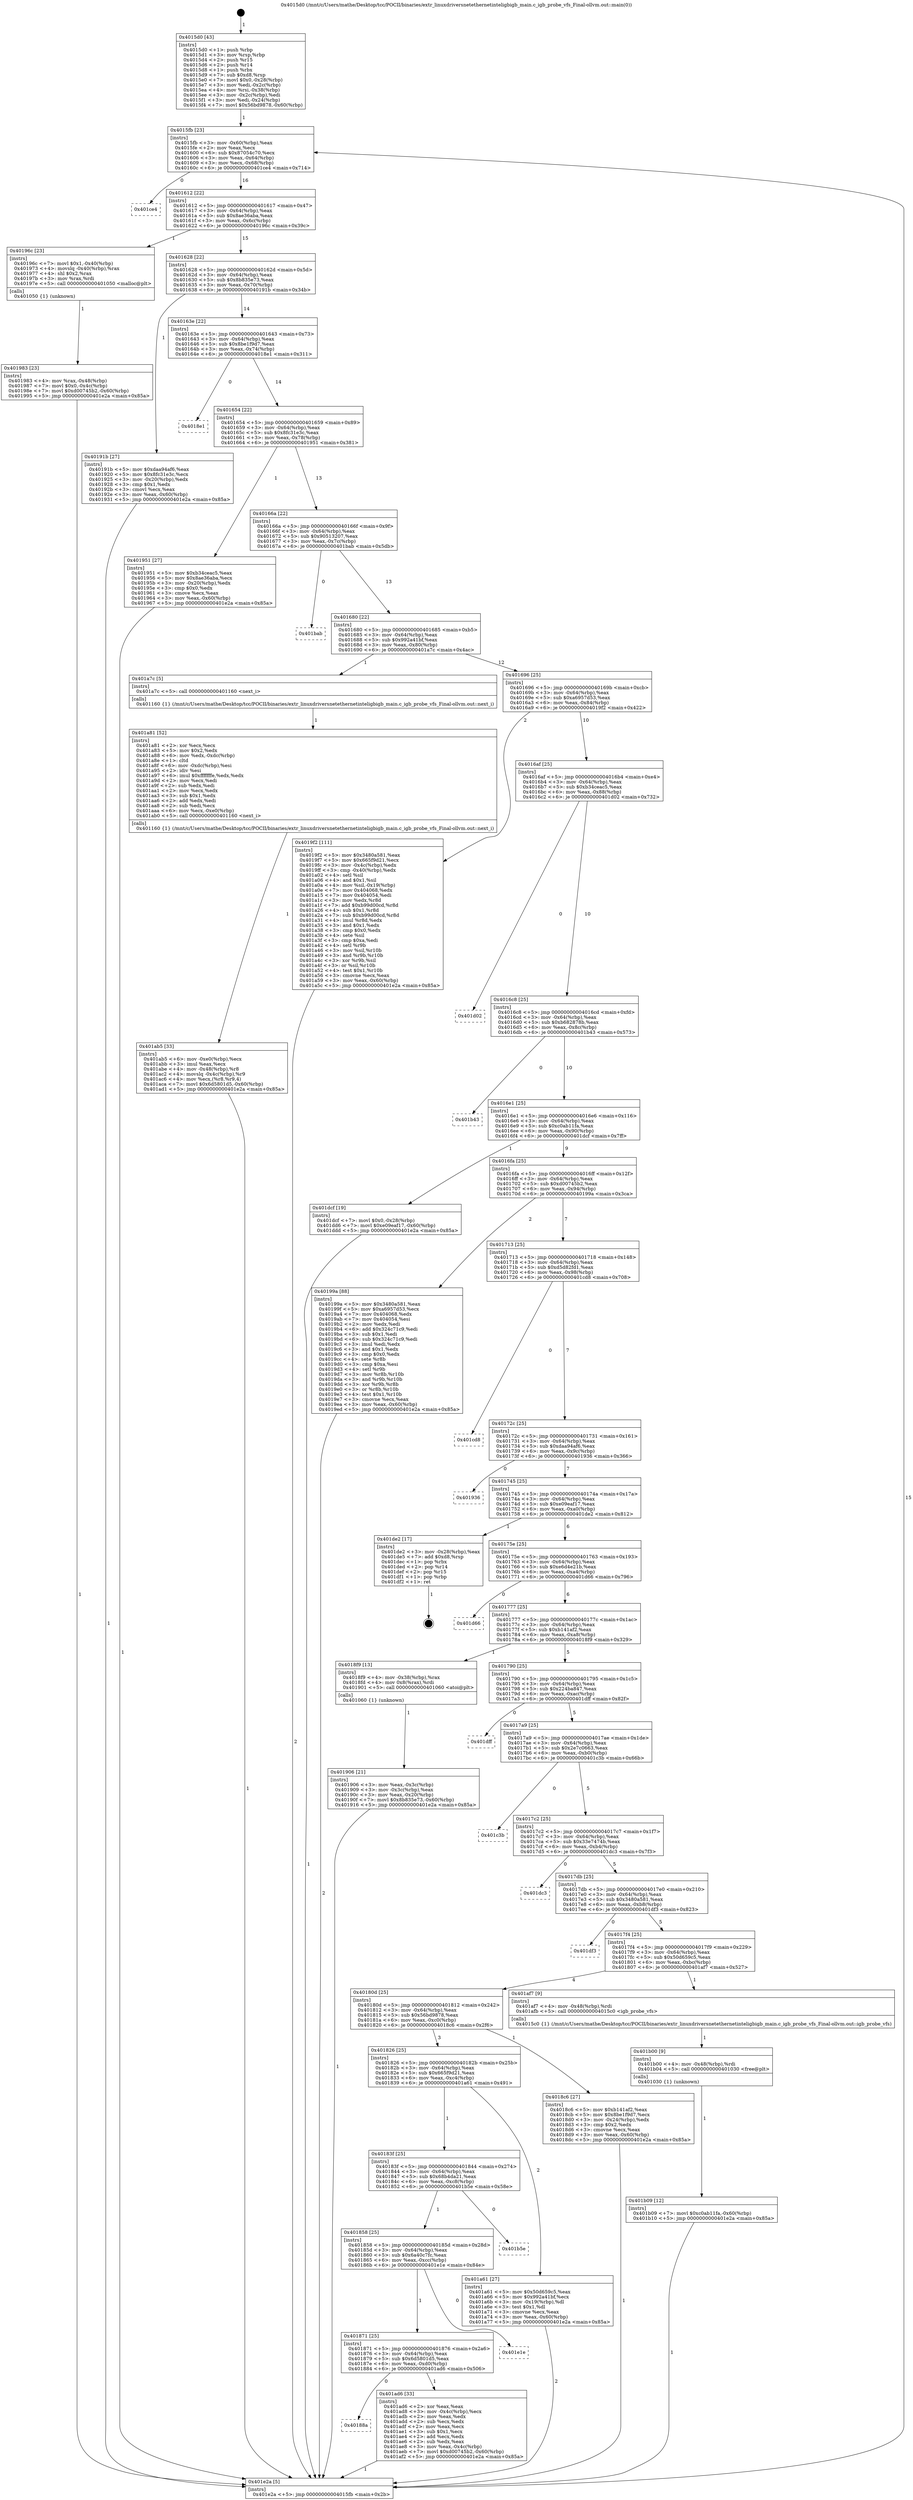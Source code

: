 digraph "0x4015d0" {
  label = "0x4015d0 (/mnt/c/Users/mathe/Desktop/tcc/POCII/binaries/extr_linuxdriversnetethernetinteligbigb_main.c_igb_probe_vfs_Final-ollvm.out::main(0))"
  labelloc = "t"
  node[shape=record]

  Entry [label="",width=0.3,height=0.3,shape=circle,fillcolor=black,style=filled]
  "0x4015fb" [label="{
     0x4015fb [23]\l
     | [instrs]\l
     &nbsp;&nbsp;0x4015fb \<+3\>: mov -0x60(%rbp),%eax\l
     &nbsp;&nbsp;0x4015fe \<+2\>: mov %eax,%ecx\l
     &nbsp;&nbsp;0x401600 \<+6\>: sub $0x87054c70,%ecx\l
     &nbsp;&nbsp;0x401606 \<+3\>: mov %eax,-0x64(%rbp)\l
     &nbsp;&nbsp;0x401609 \<+3\>: mov %ecx,-0x68(%rbp)\l
     &nbsp;&nbsp;0x40160c \<+6\>: je 0000000000401ce4 \<main+0x714\>\l
  }"]
  "0x401ce4" [label="{
     0x401ce4\l
  }", style=dashed]
  "0x401612" [label="{
     0x401612 [22]\l
     | [instrs]\l
     &nbsp;&nbsp;0x401612 \<+5\>: jmp 0000000000401617 \<main+0x47\>\l
     &nbsp;&nbsp;0x401617 \<+3\>: mov -0x64(%rbp),%eax\l
     &nbsp;&nbsp;0x40161a \<+5\>: sub $0x8ae36aba,%eax\l
     &nbsp;&nbsp;0x40161f \<+3\>: mov %eax,-0x6c(%rbp)\l
     &nbsp;&nbsp;0x401622 \<+6\>: je 000000000040196c \<main+0x39c\>\l
  }"]
  Exit [label="",width=0.3,height=0.3,shape=circle,fillcolor=black,style=filled,peripheries=2]
  "0x40196c" [label="{
     0x40196c [23]\l
     | [instrs]\l
     &nbsp;&nbsp;0x40196c \<+7\>: movl $0x1,-0x40(%rbp)\l
     &nbsp;&nbsp;0x401973 \<+4\>: movslq -0x40(%rbp),%rax\l
     &nbsp;&nbsp;0x401977 \<+4\>: shl $0x2,%rax\l
     &nbsp;&nbsp;0x40197b \<+3\>: mov %rax,%rdi\l
     &nbsp;&nbsp;0x40197e \<+5\>: call 0000000000401050 \<malloc@plt\>\l
     | [calls]\l
     &nbsp;&nbsp;0x401050 \{1\} (unknown)\l
  }"]
  "0x401628" [label="{
     0x401628 [22]\l
     | [instrs]\l
     &nbsp;&nbsp;0x401628 \<+5\>: jmp 000000000040162d \<main+0x5d\>\l
     &nbsp;&nbsp;0x40162d \<+3\>: mov -0x64(%rbp),%eax\l
     &nbsp;&nbsp;0x401630 \<+5\>: sub $0x8b835e73,%eax\l
     &nbsp;&nbsp;0x401635 \<+3\>: mov %eax,-0x70(%rbp)\l
     &nbsp;&nbsp;0x401638 \<+6\>: je 000000000040191b \<main+0x34b\>\l
  }"]
  "0x401b09" [label="{
     0x401b09 [12]\l
     | [instrs]\l
     &nbsp;&nbsp;0x401b09 \<+7\>: movl $0xc0ab11fa,-0x60(%rbp)\l
     &nbsp;&nbsp;0x401b10 \<+5\>: jmp 0000000000401e2a \<main+0x85a\>\l
  }"]
  "0x40191b" [label="{
     0x40191b [27]\l
     | [instrs]\l
     &nbsp;&nbsp;0x40191b \<+5\>: mov $0xdaa94af6,%eax\l
     &nbsp;&nbsp;0x401920 \<+5\>: mov $0x8fc31e3c,%ecx\l
     &nbsp;&nbsp;0x401925 \<+3\>: mov -0x20(%rbp),%edx\l
     &nbsp;&nbsp;0x401928 \<+3\>: cmp $0x1,%edx\l
     &nbsp;&nbsp;0x40192b \<+3\>: cmovl %ecx,%eax\l
     &nbsp;&nbsp;0x40192e \<+3\>: mov %eax,-0x60(%rbp)\l
     &nbsp;&nbsp;0x401931 \<+5\>: jmp 0000000000401e2a \<main+0x85a\>\l
  }"]
  "0x40163e" [label="{
     0x40163e [22]\l
     | [instrs]\l
     &nbsp;&nbsp;0x40163e \<+5\>: jmp 0000000000401643 \<main+0x73\>\l
     &nbsp;&nbsp;0x401643 \<+3\>: mov -0x64(%rbp),%eax\l
     &nbsp;&nbsp;0x401646 \<+5\>: sub $0x8be1f9d7,%eax\l
     &nbsp;&nbsp;0x40164b \<+3\>: mov %eax,-0x74(%rbp)\l
     &nbsp;&nbsp;0x40164e \<+6\>: je 00000000004018e1 \<main+0x311\>\l
  }"]
  "0x401b00" [label="{
     0x401b00 [9]\l
     | [instrs]\l
     &nbsp;&nbsp;0x401b00 \<+4\>: mov -0x48(%rbp),%rdi\l
     &nbsp;&nbsp;0x401b04 \<+5\>: call 0000000000401030 \<free@plt\>\l
     | [calls]\l
     &nbsp;&nbsp;0x401030 \{1\} (unknown)\l
  }"]
  "0x4018e1" [label="{
     0x4018e1\l
  }", style=dashed]
  "0x401654" [label="{
     0x401654 [22]\l
     | [instrs]\l
     &nbsp;&nbsp;0x401654 \<+5\>: jmp 0000000000401659 \<main+0x89\>\l
     &nbsp;&nbsp;0x401659 \<+3\>: mov -0x64(%rbp),%eax\l
     &nbsp;&nbsp;0x40165c \<+5\>: sub $0x8fc31e3c,%eax\l
     &nbsp;&nbsp;0x401661 \<+3\>: mov %eax,-0x78(%rbp)\l
     &nbsp;&nbsp;0x401664 \<+6\>: je 0000000000401951 \<main+0x381\>\l
  }"]
  "0x40188a" [label="{
     0x40188a\l
  }", style=dashed]
  "0x401951" [label="{
     0x401951 [27]\l
     | [instrs]\l
     &nbsp;&nbsp;0x401951 \<+5\>: mov $0xb34ceac5,%eax\l
     &nbsp;&nbsp;0x401956 \<+5\>: mov $0x8ae36aba,%ecx\l
     &nbsp;&nbsp;0x40195b \<+3\>: mov -0x20(%rbp),%edx\l
     &nbsp;&nbsp;0x40195e \<+3\>: cmp $0x0,%edx\l
     &nbsp;&nbsp;0x401961 \<+3\>: cmove %ecx,%eax\l
     &nbsp;&nbsp;0x401964 \<+3\>: mov %eax,-0x60(%rbp)\l
     &nbsp;&nbsp;0x401967 \<+5\>: jmp 0000000000401e2a \<main+0x85a\>\l
  }"]
  "0x40166a" [label="{
     0x40166a [22]\l
     | [instrs]\l
     &nbsp;&nbsp;0x40166a \<+5\>: jmp 000000000040166f \<main+0x9f\>\l
     &nbsp;&nbsp;0x40166f \<+3\>: mov -0x64(%rbp),%eax\l
     &nbsp;&nbsp;0x401672 \<+5\>: sub $0x90513207,%eax\l
     &nbsp;&nbsp;0x401677 \<+3\>: mov %eax,-0x7c(%rbp)\l
     &nbsp;&nbsp;0x40167a \<+6\>: je 0000000000401bab \<main+0x5db\>\l
  }"]
  "0x401ad6" [label="{
     0x401ad6 [33]\l
     | [instrs]\l
     &nbsp;&nbsp;0x401ad6 \<+2\>: xor %eax,%eax\l
     &nbsp;&nbsp;0x401ad8 \<+3\>: mov -0x4c(%rbp),%ecx\l
     &nbsp;&nbsp;0x401adb \<+2\>: mov %eax,%edx\l
     &nbsp;&nbsp;0x401add \<+2\>: sub %ecx,%edx\l
     &nbsp;&nbsp;0x401adf \<+2\>: mov %eax,%ecx\l
     &nbsp;&nbsp;0x401ae1 \<+3\>: sub $0x1,%ecx\l
     &nbsp;&nbsp;0x401ae4 \<+2\>: add %ecx,%edx\l
     &nbsp;&nbsp;0x401ae6 \<+2\>: sub %edx,%eax\l
     &nbsp;&nbsp;0x401ae8 \<+3\>: mov %eax,-0x4c(%rbp)\l
     &nbsp;&nbsp;0x401aeb \<+7\>: movl $0xd00745b2,-0x60(%rbp)\l
     &nbsp;&nbsp;0x401af2 \<+5\>: jmp 0000000000401e2a \<main+0x85a\>\l
  }"]
  "0x401bab" [label="{
     0x401bab\l
  }", style=dashed]
  "0x401680" [label="{
     0x401680 [22]\l
     | [instrs]\l
     &nbsp;&nbsp;0x401680 \<+5\>: jmp 0000000000401685 \<main+0xb5\>\l
     &nbsp;&nbsp;0x401685 \<+3\>: mov -0x64(%rbp),%eax\l
     &nbsp;&nbsp;0x401688 \<+5\>: sub $0x992a41bf,%eax\l
     &nbsp;&nbsp;0x40168d \<+3\>: mov %eax,-0x80(%rbp)\l
     &nbsp;&nbsp;0x401690 \<+6\>: je 0000000000401a7c \<main+0x4ac\>\l
  }"]
  "0x401871" [label="{
     0x401871 [25]\l
     | [instrs]\l
     &nbsp;&nbsp;0x401871 \<+5\>: jmp 0000000000401876 \<main+0x2a6\>\l
     &nbsp;&nbsp;0x401876 \<+3\>: mov -0x64(%rbp),%eax\l
     &nbsp;&nbsp;0x401879 \<+5\>: sub $0x6d5801d5,%eax\l
     &nbsp;&nbsp;0x40187e \<+6\>: mov %eax,-0xd0(%rbp)\l
     &nbsp;&nbsp;0x401884 \<+6\>: je 0000000000401ad6 \<main+0x506\>\l
  }"]
  "0x401a7c" [label="{
     0x401a7c [5]\l
     | [instrs]\l
     &nbsp;&nbsp;0x401a7c \<+5\>: call 0000000000401160 \<next_i\>\l
     | [calls]\l
     &nbsp;&nbsp;0x401160 \{1\} (/mnt/c/Users/mathe/Desktop/tcc/POCII/binaries/extr_linuxdriversnetethernetinteligbigb_main.c_igb_probe_vfs_Final-ollvm.out::next_i)\l
  }"]
  "0x401696" [label="{
     0x401696 [25]\l
     | [instrs]\l
     &nbsp;&nbsp;0x401696 \<+5\>: jmp 000000000040169b \<main+0xcb\>\l
     &nbsp;&nbsp;0x40169b \<+3\>: mov -0x64(%rbp),%eax\l
     &nbsp;&nbsp;0x40169e \<+5\>: sub $0xa6957d53,%eax\l
     &nbsp;&nbsp;0x4016a3 \<+6\>: mov %eax,-0x84(%rbp)\l
     &nbsp;&nbsp;0x4016a9 \<+6\>: je 00000000004019f2 \<main+0x422\>\l
  }"]
  "0x401e1e" [label="{
     0x401e1e\l
  }", style=dashed]
  "0x4019f2" [label="{
     0x4019f2 [111]\l
     | [instrs]\l
     &nbsp;&nbsp;0x4019f2 \<+5\>: mov $0x3480a581,%eax\l
     &nbsp;&nbsp;0x4019f7 \<+5\>: mov $0x665f9d21,%ecx\l
     &nbsp;&nbsp;0x4019fc \<+3\>: mov -0x4c(%rbp),%edx\l
     &nbsp;&nbsp;0x4019ff \<+3\>: cmp -0x40(%rbp),%edx\l
     &nbsp;&nbsp;0x401a02 \<+4\>: setl %sil\l
     &nbsp;&nbsp;0x401a06 \<+4\>: and $0x1,%sil\l
     &nbsp;&nbsp;0x401a0a \<+4\>: mov %sil,-0x19(%rbp)\l
     &nbsp;&nbsp;0x401a0e \<+7\>: mov 0x404068,%edx\l
     &nbsp;&nbsp;0x401a15 \<+7\>: mov 0x404054,%edi\l
     &nbsp;&nbsp;0x401a1c \<+3\>: mov %edx,%r8d\l
     &nbsp;&nbsp;0x401a1f \<+7\>: add $0xb99d00cd,%r8d\l
     &nbsp;&nbsp;0x401a26 \<+4\>: sub $0x1,%r8d\l
     &nbsp;&nbsp;0x401a2a \<+7\>: sub $0xb99d00cd,%r8d\l
     &nbsp;&nbsp;0x401a31 \<+4\>: imul %r8d,%edx\l
     &nbsp;&nbsp;0x401a35 \<+3\>: and $0x1,%edx\l
     &nbsp;&nbsp;0x401a38 \<+3\>: cmp $0x0,%edx\l
     &nbsp;&nbsp;0x401a3b \<+4\>: sete %sil\l
     &nbsp;&nbsp;0x401a3f \<+3\>: cmp $0xa,%edi\l
     &nbsp;&nbsp;0x401a42 \<+4\>: setl %r9b\l
     &nbsp;&nbsp;0x401a46 \<+3\>: mov %sil,%r10b\l
     &nbsp;&nbsp;0x401a49 \<+3\>: and %r9b,%r10b\l
     &nbsp;&nbsp;0x401a4c \<+3\>: xor %r9b,%sil\l
     &nbsp;&nbsp;0x401a4f \<+3\>: or %sil,%r10b\l
     &nbsp;&nbsp;0x401a52 \<+4\>: test $0x1,%r10b\l
     &nbsp;&nbsp;0x401a56 \<+3\>: cmovne %ecx,%eax\l
     &nbsp;&nbsp;0x401a59 \<+3\>: mov %eax,-0x60(%rbp)\l
     &nbsp;&nbsp;0x401a5c \<+5\>: jmp 0000000000401e2a \<main+0x85a\>\l
  }"]
  "0x4016af" [label="{
     0x4016af [25]\l
     | [instrs]\l
     &nbsp;&nbsp;0x4016af \<+5\>: jmp 00000000004016b4 \<main+0xe4\>\l
     &nbsp;&nbsp;0x4016b4 \<+3\>: mov -0x64(%rbp),%eax\l
     &nbsp;&nbsp;0x4016b7 \<+5\>: sub $0xb34ceac5,%eax\l
     &nbsp;&nbsp;0x4016bc \<+6\>: mov %eax,-0x88(%rbp)\l
     &nbsp;&nbsp;0x4016c2 \<+6\>: je 0000000000401d02 \<main+0x732\>\l
  }"]
  "0x401858" [label="{
     0x401858 [25]\l
     | [instrs]\l
     &nbsp;&nbsp;0x401858 \<+5\>: jmp 000000000040185d \<main+0x28d\>\l
     &nbsp;&nbsp;0x40185d \<+3\>: mov -0x64(%rbp),%eax\l
     &nbsp;&nbsp;0x401860 \<+5\>: sub $0x6a40c7fc,%eax\l
     &nbsp;&nbsp;0x401865 \<+6\>: mov %eax,-0xcc(%rbp)\l
     &nbsp;&nbsp;0x40186b \<+6\>: je 0000000000401e1e \<main+0x84e\>\l
  }"]
  "0x401d02" [label="{
     0x401d02\l
  }", style=dashed]
  "0x4016c8" [label="{
     0x4016c8 [25]\l
     | [instrs]\l
     &nbsp;&nbsp;0x4016c8 \<+5\>: jmp 00000000004016cd \<main+0xfd\>\l
     &nbsp;&nbsp;0x4016cd \<+3\>: mov -0x64(%rbp),%eax\l
     &nbsp;&nbsp;0x4016d0 \<+5\>: sub $0xb682878b,%eax\l
     &nbsp;&nbsp;0x4016d5 \<+6\>: mov %eax,-0x8c(%rbp)\l
     &nbsp;&nbsp;0x4016db \<+6\>: je 0000000000401b43 \<main+0x573\>\l
  }"]
  "0x401b5e" [label="{
     0x401b5e\l
  }", style=dashed]
  "0x401b43" [label="{
     0x401b43\l
  }", style=dashed]
  "0x4016e1" [label="{
     0x4016e1 [25]\l
     | [instrs]\l
     &nbsp;&nbsp;0x4016e1 \<+5\>: jmp 00000000004016e6 \<main+0x116\>\l
     &nbsp;&nbsp;0x4016e6 \<+3\>: mov -0x64(%rbp),%eax\l
     &nbsp;&nbsp;0x4016e9 \<+5\>: sub $0xc0ab11fa,%eax\l
     &nbsp;&nbsp;0x4016ee \<+6\>: mov %eax,-0x90(%rbp)\l
     &nbsp;&nbsp;0x4016f4 \<+6\>: je 0000000000401dcf \<main+0x7ff\>\l
  }"]
  "0x401ab5" [label="{
     0x401ab5 [33]\l
     | [instrs]\l
     &nbsp;&nbsp;0x401ab5 \<+6\>: mov -0xe0(%rbp),%ecx\l
     &nbsp;&nbsp;0x401abb \<+3\>: imul %eax,%ecx\l
     &nbsp;&nbsp;0x401abe \<+4\>: mov -0x48(%rbp),%r8\l
     &nbsp;&nbsp;0x401ac2 \<+4\>: movslq -0x4c(%rbp),%r9\l
     &nbsp;&nbsp;0x401ac6 \<+4\>: mov %ecx,(%r8,%r9,4)\l
     &nbsp;&nbsp;0x401aca \<+7\>: movl $0x6d5801d5,-0x60(%rbp)\l
     &nbsp;&nbsp;0x401ad1 \<+5\>: jmp 0000000000401e2a \<main+0x85a\>\l
  }"]
  "0x401dcf" [label="{
     0x401dcf [19]\l
     | [instrs]\l
     &nbsp;&nbsp;0x401dcf \<+7\>: movl $0x0,-0x28(%rbp)\l
     &nbsp;&nbsp;0x401dd6 \<+7\>: movl $0xe09eaf17,-0x60(%rbp)\l
     &nbsp;&nbsp;0x401ddd \<+5\>: jmp 0000000000401e2a \<main+0x85a\>\l
  }"]
  "0x4016fa" [label="{
     0x4016fa [25]\l
     | [instrs]\l
     &nbsp;&nbsp;0x4016fa \<+5\>: jmp 00000000004016ff \<main+0x12f\>\l
     &nbsp;&nbsp;0x4016ff \<+3\>: mov -0x64(%rbp),%eax\l
     &nbsp;&nbsp;0x401702 \<+5\>: sub $0xd00745b2,%eax\l
     &nbsp;&nbsp;0x401707 \<+6\>: mov %eax,-0x94(%rbp)\l
     &nbsp;&nbsp;0x40170d \<+6\>: je 000000000040199a \<main+0x3ca\>\l
  }"]
  "0x401a81" [label="{
     0x401a81 [52]\l
     | [instrs]\l
     &nbsp;&nbsp;0x401a81 \<+2\>: xor %ecx,%ecx\l
     &nbsp;&nbsp;0x401a83 \<+5\>: mov $0x2,%edx\l
     &nbsp;&nbsp;0x401a88 \<+6\>: mov %edx,-0xdc(%rbp)\l
     &nbsp;&nbsp;0x401a8e \<+1\>: cltd\l
     &nbsp;&nbsp;0x401a8f \<+6\>: mov -0xdc(%rbp),%esi\l
     &nbsp;&nbsp;0x401a95 \<+2\>: idiv %esi\l
     &nbsp;&nbsp;0x401a97 \<+6\>: imul $0xfffffffe,%edx,%edx\l
     &nbsp;&nbsp;0x401a9d \<+2\>: mov %ecx,%edi\l
     &nbsp;&nbsp;0x401a9f \<+2\>: sub %edx,%edi\l
     &nbsp;&nbsp;0x401aa1 \<+2\>: mov %ecx,%edx\l
     &nbsp;&nbsp;0x401aa3 \<+3\>: sub $0x1,%edx\l
     &nbsp;&nbsp;0x401aa6 \<+2\>: add %edx,%edi\l
     &nbsp;&nbsp;0x401aa8 \<+2\>: sub %edi,%ecx\l
     &nbsp;&nbsp;0x401aaa \<+6\>: mov %ecx,-0xe0(%rbp)\l
     &nbsp;&nbsp;0x401ab0 \<+5\>: call 0000000000401160 \<next_i\>\l
     | [calls]\l
     &nbsp;&nbsp;0x401160 \{1\} (/mnt/c/Users/mathe/Desktop/tcc/POCII/binaries/extr_linuxdriversnetethernetinteligbigb_main.c_igb_probe_vfs_Final-ollvm.out::next_i)\l
  }"]
  "0x40199a" [label="{
     0x40199a [88]\l
     | [instrs]\l
     &nbsp;&nbsp;0x40199a \<+5\>: mov $0x3480a581,%eax\l
     &nbsp;&nbsp;0x40199f \<+5\>: mov $0xa6957d53,%ecx\l
     &nbsp;&nbsp;0x4019a4 \<+7\>: mov 0x404068,%edx\l
     &nbsp;&nbsp;0x4019ab \<+7\>: mov 0x404054,%esi\l
     &nbsp;&nbsp;0x4019b2 \<+2\>: mov %edx,%edi\l
     &nbsp;&nbsp;0x4019b4 \<+6\>: add $0x324c71c9,%edi\l
     &nbsp;&nbsp;0x4019ba \<+3\>: sub $0x1,%edi\l
     &nbsp;&nbsp;0x4019bd \<+6\>: sub $0x324c71c9,%edi\l
     &nbsp;&nbsp;0x4019c3 \<+3\>: imul %edi,%edx\l
     &nbsp;&nbsp;0x4019c6 \<+3\>: and $0x1,%edx\l
     &nbsp;&nbsp;0x4019c9 \<+3\>: cmp $0x0,%edx\l
     &nbsp;&nbsp;0x4019cc \<+4\>: sete %r8b\l
     &nbsp;&nbsp;0x4019d0 \<+3\>: cmp $0xa,%esi\l
     &nbsp;&nbsp;0x4019d3 \<+4\>: setl %r9b\l
     &nbsp;&nbsp;0x4019d7 \<+3\>: mov %r8b,%r10b\l
     &nbsp;&nbsp;0x4019da \<+3\>: and %r9b,%r10b\l
     &nbsp;&nbsp;0x4019dd \<+3\>: xor %r9b,%r8b\l
     &nbsp;&nbsp;0x4019e0 \<+3\>: or %r8b,%r10b\l
     &nbsp;&nbsp;0x4019e3 \<+4\>: test $0x1,%r10b\l
     &nbsp;&nbsp;0x4019e7 \<+3\>: cmovne %ecx,%eax\l
     &nbsp;&nbsp;0x4019ea \<+3\>: mov %eax,-0x60(%rbp)\l
     &nbsp;&nbsp;0x4019ed \<+5\>: jmp 0000000000401e2a \<main+0x85a\>\l
  }"]
  "0x401713" [label="{
     0x401713 [25]\l
     | [instrs]\l
     &nbsp;&nbsp;0x401713 \<+5\>: jmp 0000000000401718 \<main+0x148\>\l
     &nbsp;&nbsp;0x401718 \<+3\>: mov -0x64(%rbp),%eax\l
     &nbsp;&nbsp;0x40171b \<+5\>: sub $0xd5d82fd1,%eax\l
     &nbsp;&nbsp;0x401720 \<+6\>: mov %eax,-0x98(%rbp)\l
     &nbsp;&nbsp;0x401726 \<+6\>: je 0000000000401cd8 \<main+0x708\>\l
  }"]
  "0x40183f" [label="{
     0x40183f [25]\l
     | [instrs]\l
     &nbsp;&nbsp;0x40183f \<+5\>: jmp 0000000000401844 \<main+0x274\>\l
     &nbsp;&nbsp;0x401844 \<+3\>: mov -0x64(%rbp),%eax\l
     &nbsp;&nbsp;0x401847 \<+5\>: sub $0x68b4da21,%eax\l
     &nbsp;&nbsp;0x40184c \<+6\>: mov %eax,-0xc8(%rbp)\l
     &nbsp;&nbsp;0x401852 \<+6\>: je 0000000000401b5e \<main+0x58e\>\l
  }"]
  "0x401cd8" [label="{
     0x401cd8\l
  }", style=dashed]
  "0x40172c" [label="{
     0x40172c [25]\l
     | [instrs]\l
     &nbsp;&nbsp;0x40172c \<+5\>: jmp 0000000000401731 \<main+0x161\>\l
     &nbsp;&nbsp;0x401731 \<+3\>: mov -0x64(%rbp),%eax\l
     &nbsp;&nbsp;0x401734 \<+5\>: sub $0xdaa94af6,%eax\l
     &nbsp;&nbsp;0x401739 \<+6\>: mov %eax,-0x9c(%rbp)\l
     &nbsp;&nbsp;0x40173f \<+6\>: je 0000000000401936 \<main+0x366\>\l
  }"]
  "0x401a61" [label="{
     0x401a61 [27]\l
     | [instrs]\l
     &nbsp;&nbsp;0x401a61 \<+5\>: mov $0x50d659c5,%eax\l
     &nbsp;&nbsp;0x401a66 \<+5\>: mov $0x992a41bf,%ecx\l
     &nbsp;&nbsp;0x401a6b \<+3\>: mov -0x19(%rbp),%dl\l
     &nbsp;&nbsp;0x401a6e \<+3\>: test $0x1,%dl\l
     &nbsp;&nbsp;0x401a71 \<+3\>: cmovne %ecx,%eax\l
     &nbsp;&nbsp;0x401a74 \<+3\>: mov %eax,-0x60(%rbp)\l
     &nbsp;&nbsp;0x401a77 \<+5\>: jmp 0000000000401e2a \<main+0x85a\>\l
  }"]
  "0x401936" [label="{
     0x401936\l
  }", style=dashed]
  "0x401745" [label="{
     0x401745 [25]\l
     | [instrs]\l
     &nbsp;&nbsp;0x401745 \<+5\>: jmp 000000000040174a \<main+0x17a\>\l
     &nbsp;&nbsp;0x40174a \<+3\>: mov -0x64(%rbp),%eax\l
     &nbsp;&nbsp;0x40174d \<+5\>: sub $0xe09eaf17,%eax\l
     &nbsp;&nbsp;0x401752 \<+6\>: mov %eax,-0xa0(%rbp)\l
     &nbsp;&nbsp;0x401758 \<+6\>: je 0000000000401de2 \<main+0x812\>\l
  }"]
  "0x401983" [label="{
     0x401983 [23]\l
     | [instrs]\l
     &nbsp;&nbsp;0x401983 \<+4\>: mov %rax,-0x48(%rbp)\l
     &nbsp;&nbsp;0x401987 \<+7\>: movl $0x0,-0x4c(%rbp)\l
     &nbsp;&nbsp;0x40198e \<+7\>: movl $0xd00745b2,-0x60(%rbp)\l
     &nbsp;&nbsp;0x401995 \<+5\>: jmp 0000000000401e2a \<main+0x85a\>\l
  }"]
  "0x401de2" [label="{
     0x401de2 [17]\l
     | [instrs]\l
     &nbsp;&nbsp;0x401de2 \<+3\>: mov -0x28(%rbp),%eax\l
     &nbsp;&nbsp;0x401de5 \<+7\>: add $0xd8,%rsp\l
     &nbsp;&nbsp;0x401dec \<+1\>: pop %rbx\l
     &nbsp;&nbsp;0x401ded \<+2\>: pop %r14\l
     &nbsp;&nbsp;0x401def \<+2\>: pop %r15\l
     &nbsp;&nbsp;0x401df1 \<+1\>: pop %rbp\l
     &nbsp;&nbsp;0x401df2 \<+1\>: ret\l
  }"]
  "0x40175e" [label="{
     0x40175e [25]\l
     | [instrs]\l
     &nbsp;&nbsp;0x40175e \<+5\>: jmp 0000000000401763 \<main+0x193\>\l
     &nbsp;&nbsp;0x401763 \<+3\>: mov -0x64(%rbp),%eax\l
     &nbsp;&nbsp;0x401766 \<+5\>: sub $0xe6d4e21b,%eax\l
     &nbsp;&nbsp;0x40176b \<+6\>: mov %eax,-0xa4(%rbp)\l
     &nbsp;&nbsp;0x401771 \<+6\>: je 0000000000401d66 \<main+0x796\>\l
  }"]
  "0x401906" [label="{
     0x401906 [21]\l
     | [instrs]\l
     &nbsp;&nbsp;0x401906 \<+3\>: mov %eax,-0x3c(%rbp)\l
     &nbsp;&nbsp;0x401909 \<+3\>: mov -0x3c(%rbp),%eax\l
     &nbsp;&nbsp;0x40190c \<+3\>: mov %eax,-0x20(%rbp)\l
     &nbsp;&nbsp;0x40190f \<+7\>: movl $0x8b835e73,-0x60(%rbp)\l
     &nbsp;&nbsp;0x401916 \<+5\>: jmp 0000000000401e2a \<main+0x85a\>\l
  }"]
  "0x401d66" [label="{
     0x401d66\l
  }", style=dashed]
  "0x401777" [label="{
     0x401777 [25]\l
     | [instrs]\l
     &nbsp;&nbsp;0x401777 \<+5\>: jmp 000000000040177c \<main+0x1ac\>\l
     &nbsp;&nbsp;0x40177c \<+3\>: mov -0x64(%rbp),%eax\l
     &nbsp;&nbsp;0x40177f \<+5\>: sub $0xb141af2,%eax\l
     &nbsp;&nbsp;0x401784 \<+6\>: mov %eax,-0xa8(%rbp)\l
     &nbsp;&nbsp;0x40178a \<+6\>: je 00000000004018f9 \<main+0x329\>\l
  }"]
  "0x4015d0" [label="{
     0x4015d0 [43]\l
     | [instrs]\l
     &nbsp;&nbsp;0x4015d0 \<+1\>: push %rbp\l
     &nbsp;&nbsp;0x4015d1 \<+3\>: mov %rsp,%rbp\l
     &nbsp;&nbsp;0x4015d4 \<+2\>: push %r15\l
     &nbsp;&nbsp;0x4015d6 \<+2\>: push %r14\l
     &nbsp;&nbsp;0x4015d8 \<+1\>: push %rbx\l
     &nbsp;&nbsp;0x4015d9 \<+7\>: sub $0xd8,%rsp\l
     &nbsp;&nbsp;0x4015e0 \<+7\>: movl $0x0,-0x28(%rbp)\l
     &nbsp;&nbsp;0x4015e7 \<+3\>: mov %edi,-0x2c(%rbp)\l
     &nbsp;&nbsp;0x4015ea \<+4\>: mov %rsi,-0x38(%rbp)\l
     &nbsp;&nbsp;0x4015ee \<+3\>: mov -0x2c(%rbp),%edi\l
     &nbsp;&nbsp;0x4015f1 \<+3\>: mov %edi,-0x24(%rbp)\l
     &nbsp;&nbsp;0x4015f4 \<+7\>: movl $0x56bd9878,-0x60(%rbp)\l
  }"]
  "0x4018f9" [label="{
     0x4018f9 [13]\l
     | [instrs]\l
     &nbsp;&nbsp;0x4018f9 \<+4\>: mov -0x38(%rbp),%rax\l
     &nbsp;&nbsp;0x4018fd \<+4\>: mov 0x8(%rax),%rdi\l
     &nbsp;&nbsp;0x401901 \<+5\>: call 0000000000401060 \<atoi@plt\>\l
     | [calls]\l
     &nbsp;&nbsp;0x401060 \{1\} (unknown)\l
  }"]
  "0x401790" [label="{
     0x401790 [25]\l
     | [instrs]\l
     &nbsp;&nbsp;0x401790 \<+5\>: jmp 0000000000401795 \<main+0x1c5\>\l
     &nbsp;&nbsp;0x401795 \<+3\>: mov -0x64(%rbp),%eax\l
     &nbsp;&nbsp;0x401798 \<+5\>: sub $0x224ba847,%eax\l
     &nbsp;&nbsp;0x40179d \<+6\>: mov %eax,-0xac(%rbp)\l
     &nbsp;&nbsp;0x4017a3 \<+6\>: je 0000000000401dff \<main+0x82f\>\l
  }"]
  "0x401e2a" [label="{
     0x401e2a [5]\l
     | [instrs]\l
     &nbsp;&nbsp;0x401e2a \<+5\>: jmp 00000000004015fb \<main+0x2b\>\l
  }"]
  "0x401dff" [label="{
     0x401dff\l
  }", style=dashed]
  "0x4017a9" [label="{
     0x4017a9 [25]\l
     | [instrs]\l
     &nbsp;&nbsp;0x4017a9 \<+5\>: jmp 00000000004017ae \<main+0x1de\>\l
     &nbsp;&nbsp;0x4017ae \<+3\>: mov -0x64(%rbp),%eax\l
     &nbsp;&nbsp;0x4017b1 \<+5\>: sub $0x2e7c0663,%eax\l
     &nbsp;&nbsp;0x4017b6 \<+6\>: mov %eax,-0xb0(%rbp)\l
     &nbsp;&nbsp;0x4017bc \<+6\>: je 0000000000401c3b \<main+0x66b\>\l
  }"]
  "0x401826" [label="{
     0x401826 [25]\l
     | [instrs]\l
     &nbsp;&nbsp;0x401826 \<+5\>: jmp 000000000040182b \<main+0x25b\>\l
     &nbsp;&nbsp;0x40182b \<+3\>: mov -0x64(%rbp),%eax\l
     &nbsp;&nbsp;0x40182e \<+5\>: sub $0x665f9d21,%eax\l
     &nbsp;&nbsp;0x401833 \<+6\>: mov %eax,-0xc4(%rbp)\l
     &nbsp;&nbsp;0x401839 \<+6\>: je 0000000000401a61 \<main+0x491\>\l
  }"]
  "0x401c3b" [label="{
     0x401c3b\l
  }", style=dashed]
  "0x4017c2" [label="{
     0x4017c2 [25]\l
     | [instrs]\l
     &nbsp;&nbsp;0x4017c2 \<+5\>: jmp 00000000004017c7 \<main+0x1f7\>\l
     &nbsp;&nbsp;0x4017c7 \<+3\>: mov -0x64(%rbp),%eax\l
     &nbsp;&nbsp;0x4017ca \<+5\>: sub $0x33e7474b,%eax\l
     &nbsp;&nbsp;0x4017cf \<+6\>: mov %eax,-0xb4(%rbp)\l
     &nbsp;&nbsp;0x4017d5 \<+6\>: je 0000000000401dc3 \<main+0x7f3\>\l
  }"]
  "0x4018c6" [label="{
     0x4018c6 [27]\l
     | [instrs]\l
     &nbsp;&nbsp;0x4018c6 \<+5\>: mov $0xb141af2,%eax\l
     &nbsp;&nbsp;0x4018cb \<+5\>: mov $0x8be1f9d7,%ecx\l
     &nbsp;&nbsp;0x4018d0 \<+3\>: mov -0x24(%rbp),%edx\l
     &nbsp;&nbsp;0x4018d3 \<+3\>: cmp $0x2,%edx\l
     &nbsp;&nbsp;0x4018d6 \<+3\>: cmovne %ecx,%eax\l
     &nbsp;&nbsp;0x4018d9 \<+3\>: mov %eax,-0x60(%rbp)\l
     &nbsp;&nbsp;0x4018dc \<+5\>: jmp 0000000000401e2a \<main+0x85a\>\l
  }"]
  "0x401dc3" [label="{
     0x401dc3\l
  }", style=dashed]
  "0x4017db" [label="{
     0x4017db [25]\l
     | [instrs]\l
     &nbsp;&nbsp;0x4017db \<+5\>: jmp 00000000004017e0 \<main+0x210\>\l
     &nbsp;&nbsp;0x4017e0 \<+3\>: mov -0x64(%rbp),%eax\l
     &nbsp;&nbsp;0x4017e3 \<+5\>: sub $0x3480a581,%eax\l
     &nbsp;&nbsp;0x4017e8 \<+6\>: mov %eax,-0xb8(%rbp)\l
     &nbsp;&nbsp;0x4017ee \<+6\>: je 0000000000401df3 \<main+0x823\>\l
  }"]
  "0x40180d" [label="{
     0x40180d [25]\l
     | [instrs]\l
     &nbsp;&nbsp;0x40180d \<+5\>: jmp 0000000000401812 \<main+0x242\>\l
     &nbsp;&nbsp;0x401812 \<+3\>: mov -0x64(%rbp),%eax\l
     &nbsp;&nbsp;0x401815 \<+5\>: sub $0x56bd9878,%eax\l
     &nbsp;&nbsp;0x40181a \<+6\>: mov %eax,-0xc0(%rbp)\l
     &nbsp;&nbsp;0x401820 \<+6\>: je 00000000004018c6 \<main+0x2f6\>\l
  }"]
  "0x401df3" [label="{
     0x401df3\l
  }", style=dashed]
  "0x4017f4" [label="{
     0x4017f4 [25]\l
     | [instrs]\l
     &nbsp;&nbsp;0x4017f4 \<+5\>: jmp 00000000004017f9 \<main+0x229\>\l
     &nbsp;&nbsp;0x4017f9 \<+3\>: mov -0x64(%rbp),%eax\l
     &nbsp;&nbsp;0x4017fc \<+5\>: sub $0x50d659c5,%eax\l
     &nbsp;&nbsp;0x401801 \<+6\>: mov %eax,-0xbc(%rbp)\l
     &nbsp;&nbsp;0x401807 \<+6\>: je 0000000000401af7 \<main+0x527\>\l
  }"]
  "0x401af7" [label="{
     0x401af7 [9]\l
     | [instrs]\l
     &nbsp;&nbsp;0x401af7 \<+4\>: mov -0x48(%rbp),%rdi\l
     &nbsp;&nbsp;0x401afb \<+5\>: call 00000000004015c0 \<igb_probe_vfs\>\l
     | [calls]\l
     &nbsp;&nbsp;0x4015c0 \{1\} (/mnt/c/Users/mathe/Desktop/tcc/POCII/binaries/extr_linuxdriversnetethernetinteligbigb_main.c_igb_probe_vfs_Final-ollvm.out::igb_probe_vfs)\l
  }"]
  Entry -> "0x4015d0" [label=" 1"]
  "0x4015fb" -> "0x401ce4" [label=" 0"]
  "0x4015fb" -> "0x401612" [label=" 16"]
  "0x401de2" -> Exit [label=" 1"]
  "0x401612" -> "0x40196c" [label=" 1"]
  "0x401612" -> "0x401628" [label=" 15"]
  "0x401dcf" -> "0x401e2a" [label=" 1"]
  "0x401628" -> "0x40191b" [label=" 1"]
  "0x401628" -> "0x40163e" [label=" 14"]
  "0x401b09" -> "0x401e2a" [label=" 1"]
  "0x40163e" -> "0x4018e1" [label=" 0"]
  "0x40163e" -> "0x401654" [label=" 14"]
  "0x401b00" -> "0x401b09" [label=" 1"]
  "0x401654" -> "0x401951" [label=" 1"]
  "0x401654" -> "0x40166a" [label=" 13"]
  "0x401af7" -> "0x401b00" [label=" 1"]
  "0x40166a" -> "0x401bab" [label=" 0"]
  "0x40166a" -> "0x401680" [label=" 13"]
  "0x401ad6" -> "0x401e2a" [label=" 1"]
  "0x401680" -> "0x401a7c" [label=" 1"]
  "0x401680" -> "0x401696" [label=" 12"]
  "0x401871" -> "0x401ad6" [label=" 1"]
  "0x401696" -> "0x4019f2" [label=" 2"]
  "0x401696" -> "0x4016af" [label=" 10"]
  "0x401871" -> "0x40188a" [label=" 0"]
  "0x4016af" -> "0x401d02" [label=" 0"]
  "0x4016af" -> "0x4016c8" [label=" 10"]
  "0x401858" -> "0x401e1e" [label=" 0"]
  "0x4016c8" -> "0x401b43" [label=" 0"]
  "0x4016c8" -> "0x4016e1" [label=" 10"]
  "0x401858" -> "0x401871" [label=" 1"]
  "0x4016e1" -> "0x401dcf" [label=" 1"]
  "0x4016e1" -> "0x4016fa" [label=" 9"]
  "0x40183f" -> "0x401b5e" [label=" 0"]
  "0x4016fa" -> "0x40199a" [label=" 2"]
  "0x4016fa" -> "0x401713" [label=" 7"]
  "0x40183f" -> "0x401858" [label=" 1"]
  "0x401713" -> "0x401cd8" [label=" 0"]
  "0x401713" -> "0x40172c" [label=" 7"]
  "0x401ab5" -> "0x401e2a" [label=" 1"]
  "0x40172c" -> "0x401936" [label=" 0"]
  "0x40172c" -> "0x401745" [label=" 7"]
  "0x401a81" -> "0x401ab5" [label=" 1"]
  "0x401745" -> "0x401de2" [label=" 1"]
  "0x401745" -> "0x40175e" [label=" 6"]
  "0x401a61" -> "0x401e2a" [label=" 2"]
  "0x40175e" -> "0x401d66" [label=" 0"]
  "0x40175e" -> "0x401777" [label=" 6"]
  "0x401826" -> "0x40183f" [label=" 1"]
  "0x401777" -> "0x4018f9" [label=" 1"]
  "0x401777" -> "0x401790" [label=" 5"]
  "0x401826" -> "0x401a61" [label=" 2"]
  "0x401790" -> "0x401dff" [label=" 0"]
  "0x401790" -> "0x4017a9" [label=" 5"]
  "0x401a7c" -> "0x401a81" [label=" 1"]
  "0x4017a9" -> "0x401c3b" [label=" 0"]
  "0x4017a9" -> "0x4017c2" [label=" 5"]
  "0x4019f2" -> "0x401e2a" [label=" 2"]
  "0x4017c2" -> "0x401dc3" [label=" 0"]
  "0x4017c2" -> "0x4017db" [label=" 5"]
  "0x40199a" -> "0x401e2a" [label=" 2"]
  "0x4017db" -> "0x401df3" [label=" 0"]
  "0x4017db" -> "0x4017f4" [label=" 5"]
  "0x40196c" -> "0x401983" [label=" 1"]
  "0x4017f4" -> "0x401af7" [label=" 1"]
  "0x4017f4" -> "0x40180d" [label=" 4"]
  "0x401983" -> "0x401e2a" [label=" 1"]
  "0x40180d" -> "0x4018c6" [label=" 1"]
  "0x40180d" -> "0x401826" [label=" 3"]
  "0x4018c6" -> "0x401e2a" [label=" 1"]
  "0x4015d0" -> "0x4015fb" [label=" 1"]
  "0x401e2a" -> "0x4015fb" [label=" 15"]
  "0x4018f9" -> "0x401906" [label=" 1"]
  "0x401906" -> "0x401e2a" [label=" 1"]
  "0x40191b" -> "0x401e2a" [label=" 1"]
  "0x401951" -> "0x401e2a" [label=" 1"]
}
